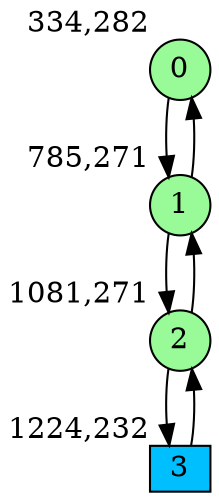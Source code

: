 digraph G {
graph [bgcolor=white]
node [shape=circle, style = filled, fillcolor=white,fixedsize=true, width=0.4, height=0.3 ]
0[xlabel="334,282", pos = "0,0!", fillcolor=palegreen ];
1[xlabel="785,271", pos = "7.04688,0.171875!", fillcolor=palegreen ];
2[xlabel="1081,271", pos = "11.6719,0.171875!", fillcolor=palegreen ];
3[xlabel="1224,232", pos = "13.9063,0.78125!", fillcolor=deepskyblue, shape=box ];
0->1 ;
1->0 ;
1->2 ;
2->1 ;
2->3 ;
3->2 ;
}
